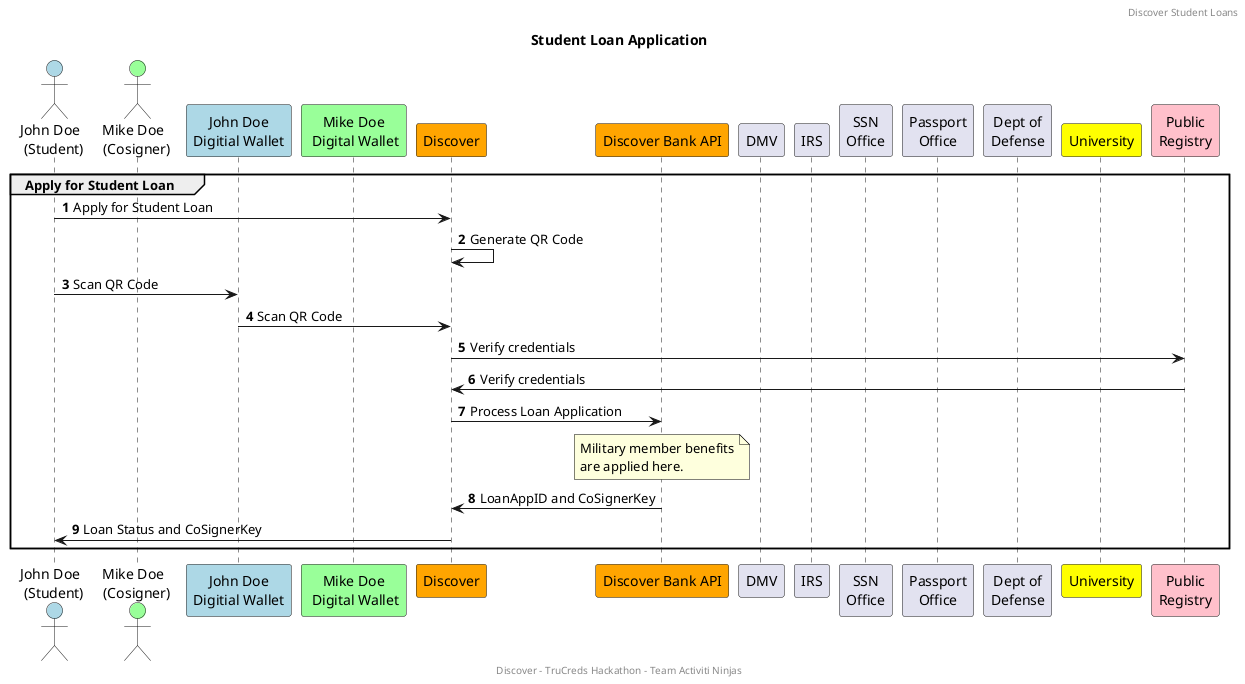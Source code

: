 @startuml

header Discover Student Loans
footer Discover - TruCreds Hackathon - Team Activiti Ninjas

title Student Loan Application

autonumber 1
skinparam noteBorderColor black

actor "John Doe \n (Student)" as STUDENT #lightblue
actor "Mike Doe \n (Cosigner)" as COSIGNER #99FF99
participant "John Doe\nDigitial Wallet" as SWALLET #lightblue
participant "Mike Doe\n Digital Wallet" as CWALLET #99FF99
participant "Discover" as DFS #orange
participant "Discover Bank API" as DFSAPI #orange
participant "DMV" as DMV
participant "IRS" as IRS
participant "SSN\nOffice" as SSN
participant "Passport\nOffice" as PASSPORT
participant "Dept of\nDefense" as MILITARY
participant "University" as UNIVERSITY #yellow
participant "Public\nRegistry" as REGISTRY #pink

group Apply for Student Loan
STUDENT->DFS: Apply for Student Loan
DFS->DFS: Generate QR Code
STUDENT->SWALLET: Scan QR Code
SWALLET->DFS: Scan QR Code
DFS->REGISTRY: Verify credentials 
REGISTRY->DFS: Verify credentials 
DFS->DFSAPI: Process Loan Application
note over DFSAPI: Military member benefits\nare applied here.
DFSAPI->DFS: LoanAppID and CoSignerKey
DFS->STUDENT: Loan Status and CoSignerKey
end

@enduml
